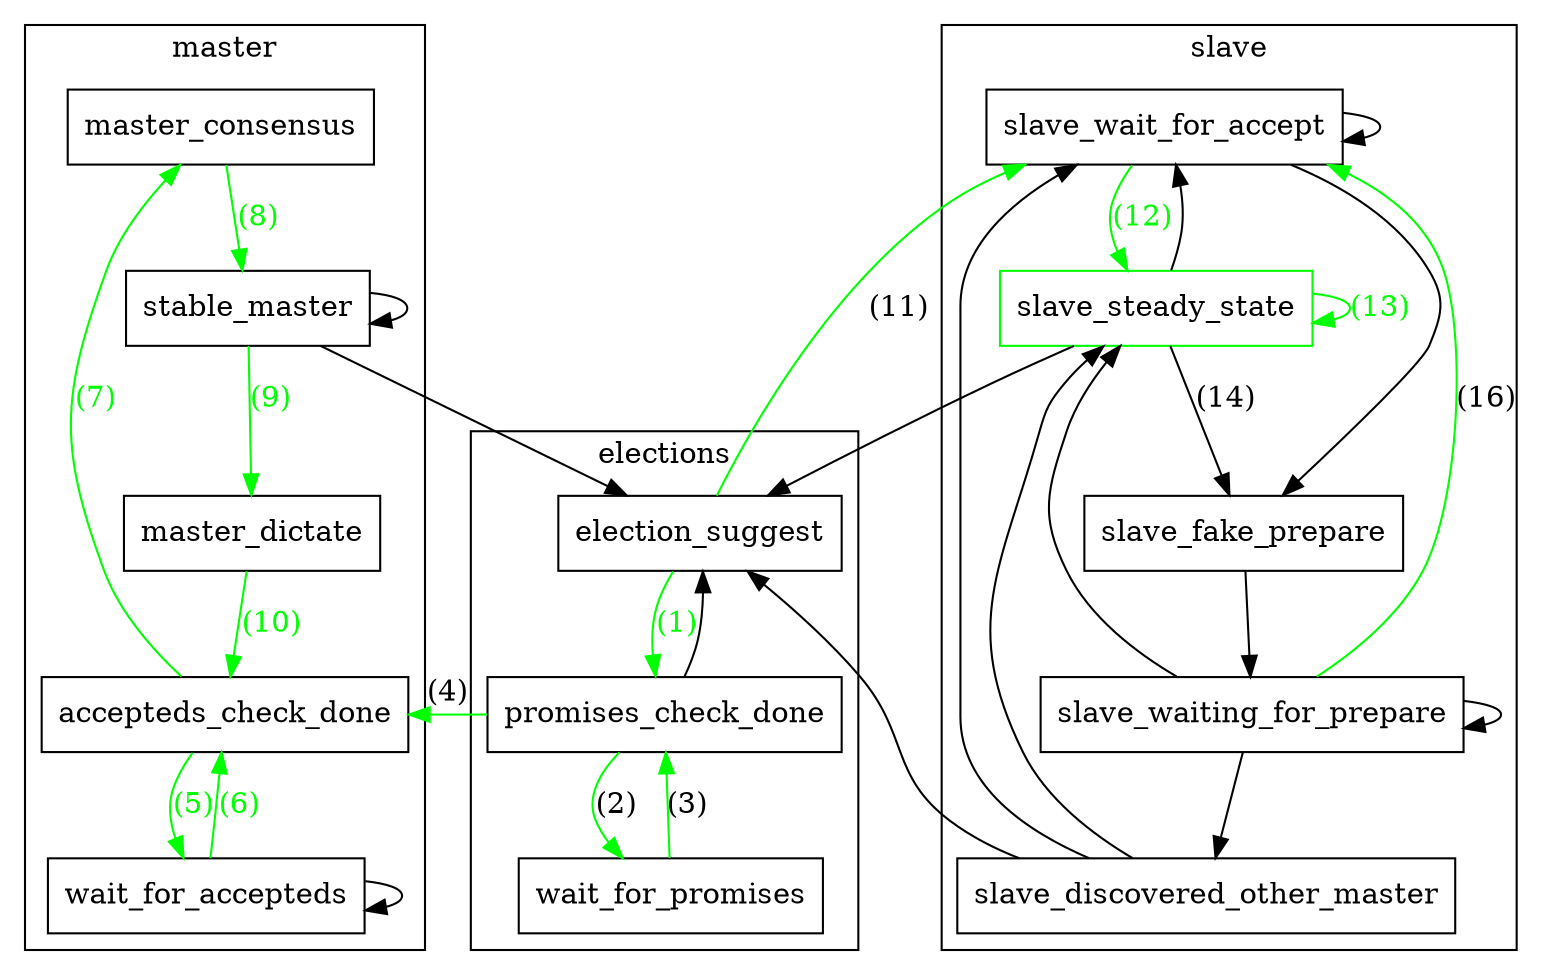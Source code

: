 digraph MultiPaxos {
  compound=true;
  node [shape=box];
  subgraph cluster0 {
    label = "master";
    node [] master_consensus;
    node [] stable_master;
    node [] master_dictate;
    node [] accepteds_check_done;
    node [] wait_for_accepteds;
    stable_master -> stable_master;
    stable_master -> master_dictate [color=green, fontcolor=green, label = "(9)"];
    master_dictate -> accepteds_check_done [color=green, fontcolor=green, label="(10)"];
    accepteds_check_done -> wait_for_accepteds [color=green, fontcolor=green, label="(5)"];
    accepteds_check_done -> master_consensus [color=green, fontcolor=green, label="(7)"];
    wait_for_accepteds -> wait_for_accepteds;
    wait_for_accepteds -> accepteds_check_done [color=green, fontcolor=green, label="(6)"];
    master_consensus -> stable_master [color=green, fontcolor=green, label="(8)"];
  }
  subgraph cluster1 {
    label = "slave";
    
    node [color=black] slave_wait_for_accept;
    node [color=green] slave_steady_state;	
    node [color=black] slave_fake_prepare;
    node [color=black] slave_waiting_for_prepare;
    node [color=black] slave_discovered_other_master;

    slave_steady_state -> slave_steady_state 
                          [color = green, fontcolor=green,label = "(13)"];
    slave_steady_state -> slave_wait_for_accept;
    slave_steady_state -> slave_fake_prepare [label="(14)"];
    slave_wait_for_accept -> slave_steady_state 
                             [color = green, fontcolor = green, label = "(12)"];
    slave_wait_for_accept -> slave_wait_for_accept;
    slave_wait_for_accept -> slave_fake_prepare;
    slave_fake_prepare -> slave_waiting_for_prepare;
    slave_waiting_for_prepare -> slave_wait_for_accept 
    			      [color = green, label = "(16)"];
    slave_waiting_for_prepare -> slave_waiting_for_prepare;
    slave_waiting_for_prepare -> slave_discovered_other_master;
    slave_waiting_for_prepare -> slave_steady_state;
    
    slave_discovered_other_master -> slave_steady_state;
    slave_discovered_other_master -> slave_wait_for_accept;
    
  }
  subgraph cluster2 {
    label = "elections";
    node [] election_suggest;
    node [] promises_check_done;
    node [] wait_for_promises;

    election_suggest -> promises_check_done [color=green,fontcolor=green, label="(1)"];
    promises_check_done -> election_suggest;
    promises_check_done -> wait_for_promises[color=green, label="(2)"];
    wait_for_promises -> promises_check_done[color=green, label="(3)"];

  }

  slave_steady_state -> election_suggest;	
  slave_discovered_other_master -> election_suggest;
  promises_check_done -> accepteds_check_done [color=green, label="(4)"];
  stable_master -> election_suggest;
  election_suggest -> slave_wait_for_accept [color=green, label="(11)"];
}
